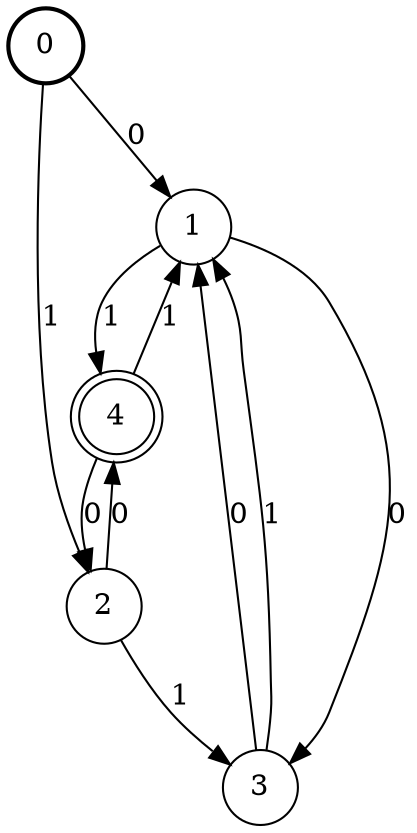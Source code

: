 digraph Automat {
    node [shape = circle];
    0 [style = "bold"];
    0 -> 1 [label = "0"];
    0 -> 2 [label = "1"];
    1 -> 3 [label = "0"];
    1 -> 4 [label = "1"];
    2 -> 4 [label = "0"];
    2 -> 3 [label = "1"];
    3 -> 1 [label = "0"];
    3 -> 1 [label = "1"];
    4 [peripheries=2]
    4 -> 2 [label = "0"];
    4 -> 1 [label = "1"];
}
